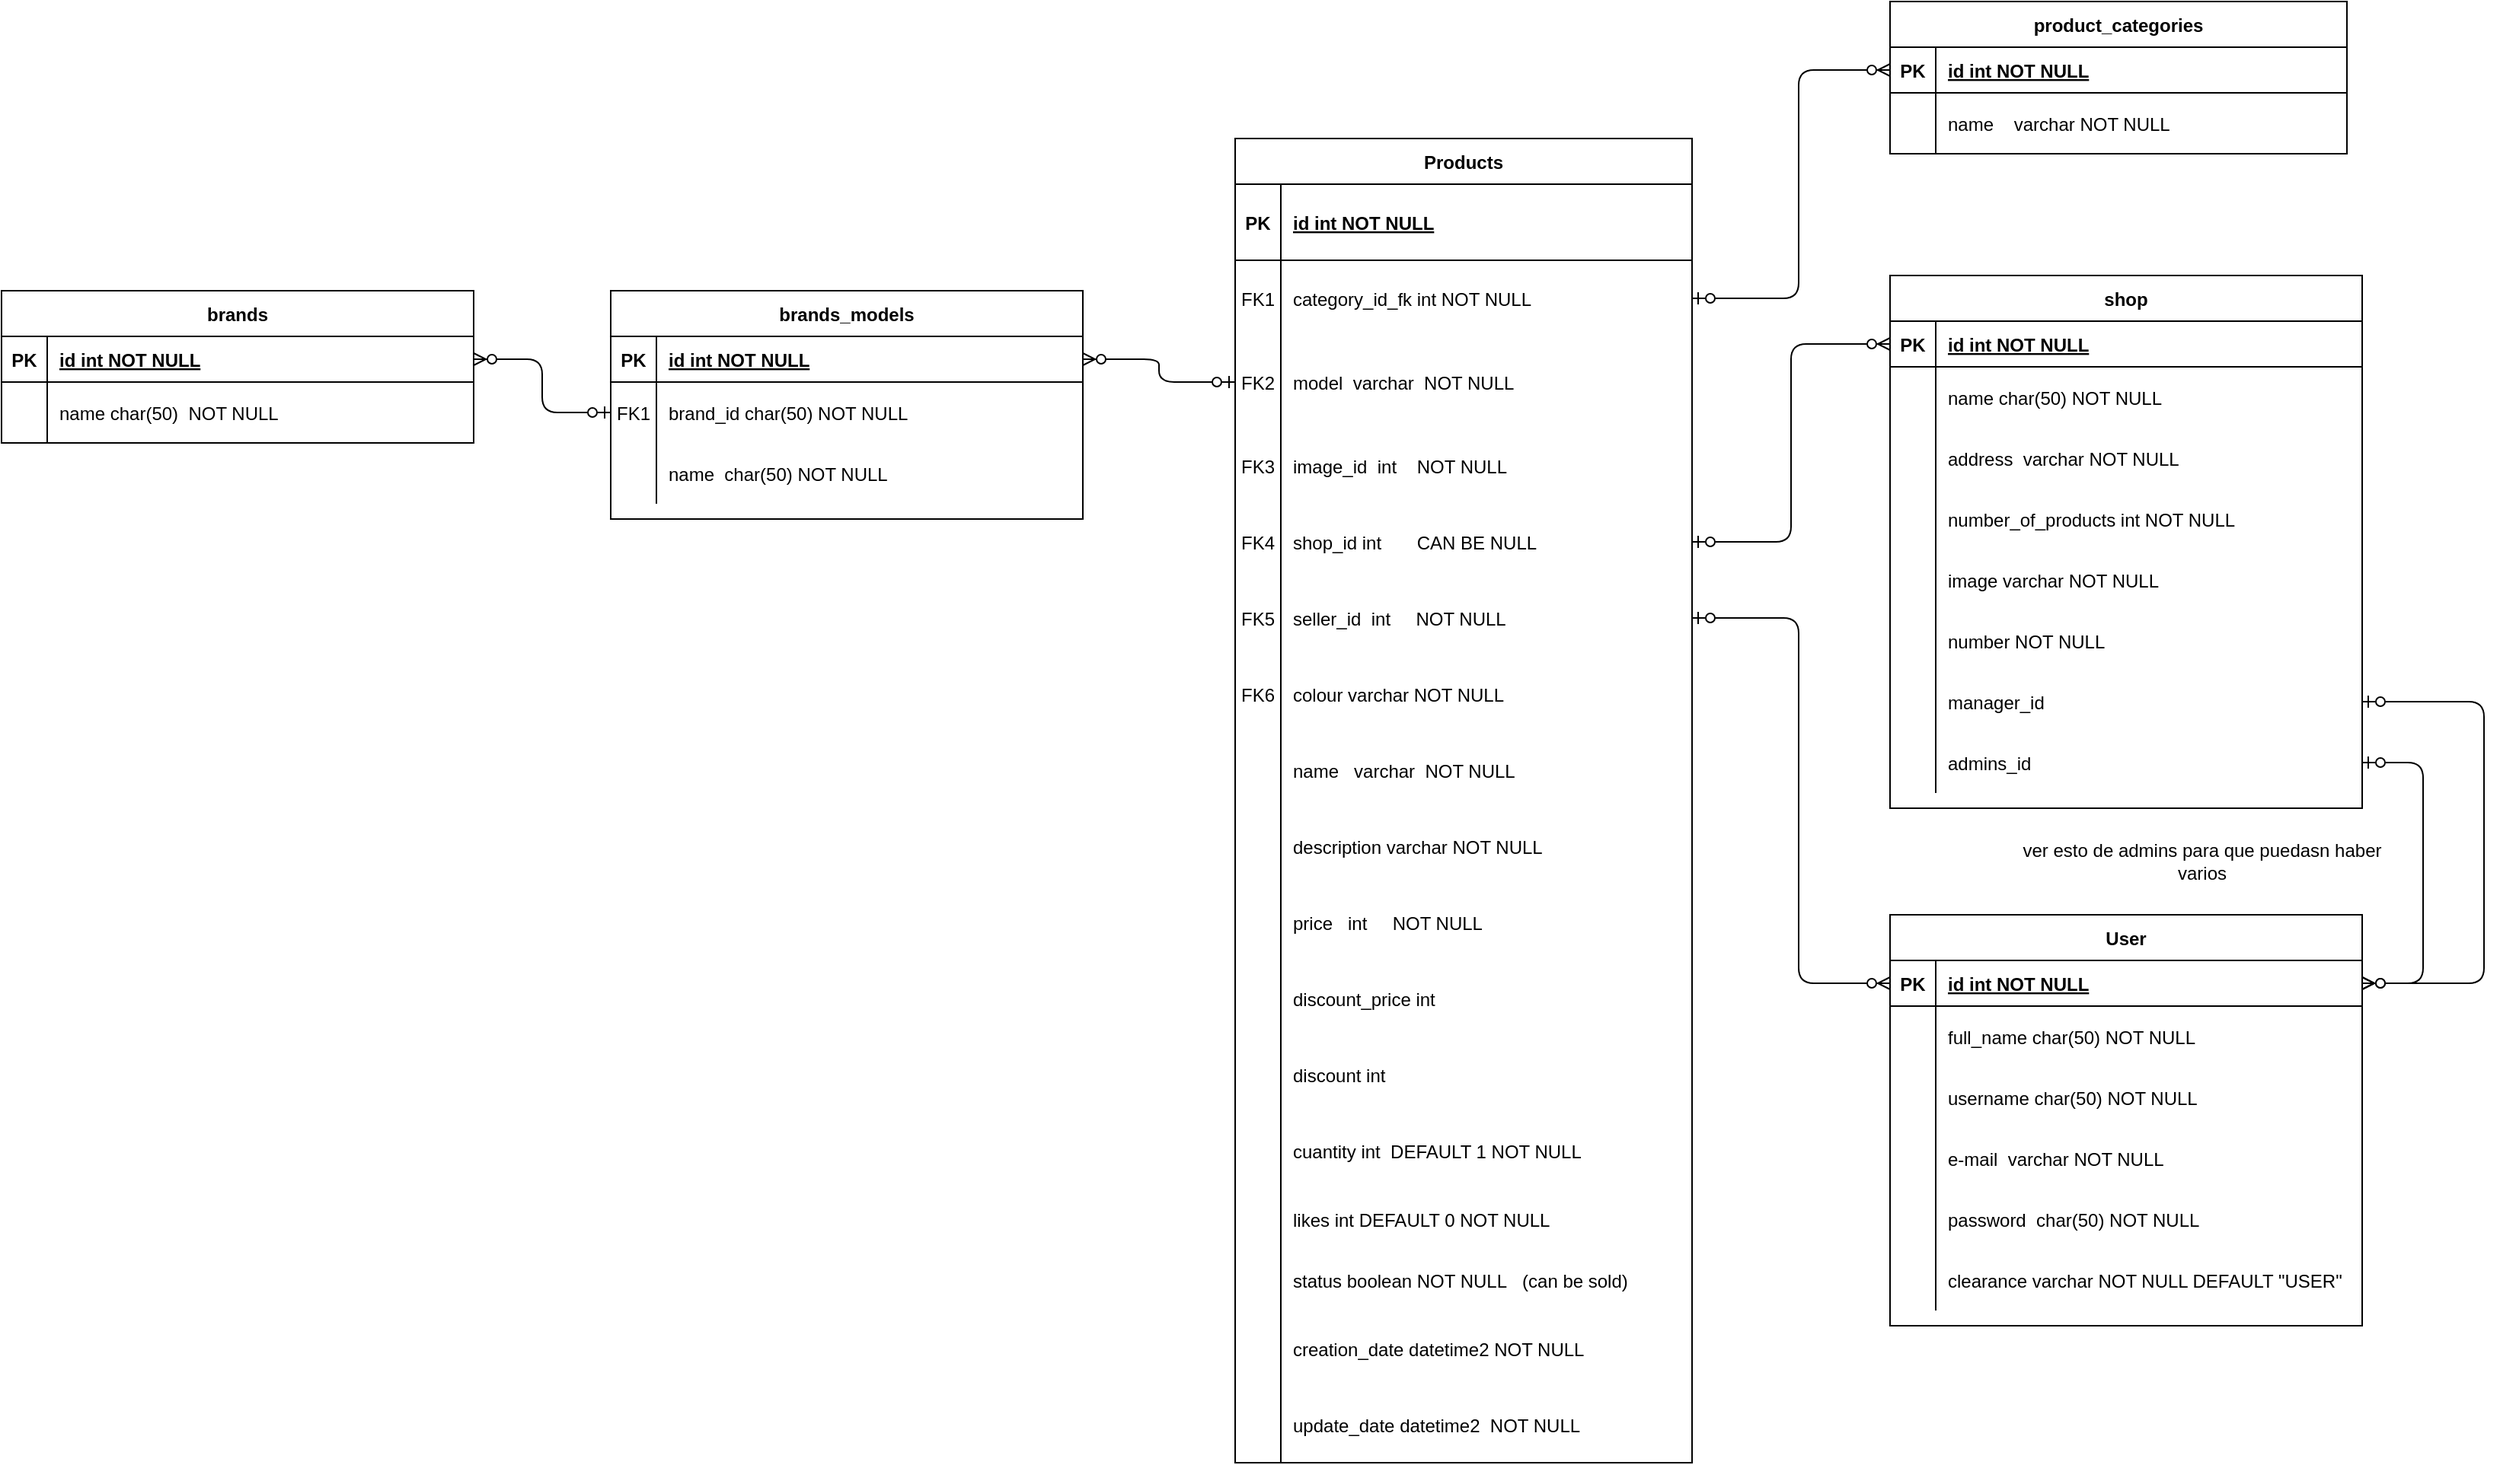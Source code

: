 <mxfile version="15.5.8" type="device"><diagram id="EL1LzUMzObdaMG3C9GH0" name="Page-1"><mxGraphModel dx="3870" dy="1016" grid="1" gridSize="10" guides="1" tooltips="1" connect="1" arrows="1" fold="1" page="1" pageScale="1" pageWidth="827" pageHeight="1169" math="0" shadow="0"><root><mxCell id="0"/><mxCell id="1" parent="0"/><mxCell id="G8JcatwkSZtqLSMLtniS-4" value="brands_models" style="shape=table;startSize=30;container=1;collapsible=1;childLayout=tableLayout;fixedRows=1;rowLines=0;fontStyle=1;align=center;resizeLast=1;" parent="1" vertex="1"><mxGeometry x="-470" y="250" width="310" height="150" as="geometry"><mxRectangle x="500" y="120" width="80" height="30" as="alternateBounds"/></mxGeometry></mxCell><mxCell id="G8JcatwkSZtqLSMLtniS-5" value="" style="shape=partialRectangle;collapsible=0;dropTarget=0;pointerEvents=0;fillColor=none;points=[[0,0.5],[1,0.5]];portConstraint=eastwest;top=0;left=0;right=0;bottom=1;" parent="G8JcatwkSZtqLSMLtniS-4" vertex="1"><mxGeometry y="30" width="310" height="30" as="geometry"/></mxCell><mxCell id="G8JcatwkSZtqLSMLtniS-6" value="PK" style="shape=partialRectangle;overflow=hidden;connectable=0;fillColor=none;top=0;left=0;bottom=0;right=0;fontStyle=1;" parent="G8JcatwkSZtqLSMLtniS-5" vertex="1"><mxGeometry width="30" height="30" as="geometry"><mxRectangle width="30" height="30" as="alternateBounds"/></mxGeometry></mxCell><mxCell id="G8JcatwkSZtqLSMLtniS-7" value="id int NOT NULL " style="shape=partialRectangle;overflow=hidden;connectable=0;fillColor=none;top=0;left=0;bottom=0;right=0;align=left;spacingLeft=6;fontStyle=5;" parent="G8JcatwkSZtqLSMLtniS-5" vertex="1"><mxGeometry x="30" width="280" height="30" as="geometry"><mxRectangle width="280" height="30" as="alternateBounds"/></mxGeometry></mxCell><mxCell id="G8JcatwkSZtqLSMLtniS-8" value="" style="shape=partialRectangle;collapsible=0;dropTarget=0;pointerEvents=0;fillColor=none;points=[[0,0.5],[1,0.5]];portConstraint=eastwest;top=0;left=0;right=0;bottom=0;" parent="G8JcatwkSZtqLSMLtniS-4" vertex="1"><mxGeometry y="60" width="310" height="40" as="geometry"/></mxCell><mxCell id="G8JcatwkSZtqLSMLtniS-9" value="FK1" style="shape=partialRectangle;overflow=hidden;connectable=0;fillColor=none;top=0;left=0;bottom=0;right=0;" parent="G8JcatwkSZtqLSMLtniS-8" vertex="1"><mxGeometry width="30" height="40" as="geometry"><mxRectangle width="30" height="40" as="alternateBounds"/></mxGeometry></mxCell><mxCell id="G8JcatwkSZtqLSMLtniS-10" value="brand_id char(50) NOT NULL" style="shape=partialRectangle;overflow=hidden;connectable=0;fillColor=none;top=0;left=0;bottom=0;right=0;align=left;spacingLeft=6;" parent="G8JcatwkSZtqLSMLtniS-8" vertex="1"><mxGeometry x="30" width="280" height="40" as="geometry"><mxRectangle width="280" height="40" as="alternateBounds"/></mxGeometry></mxCell><mxCell id="G8JcatwkSZtqLSMLtniS-11" style="shape=partialRectangle;collapsible=0;dropTarget=0;pointerEvents=0;fillColor=none;points=[[0,0.5],[1,0.5]];portConstraint=eastwest;top=0;left=0;right=0;bottom=0;" parent="G8JcatwkSZtqLSMLtniS-4" vertex="1"><mxGeometry y="100" width="310" height="40" as="geometry"/></mxCell><mxCell id="G8JcatwkSZtqLSMLtniS-12" value="" style="shape=partialRectangle;overflow=hidden;connectable=0;fillColor=none;top=0;left=0;bottom=0;right=0;" parent="G8JcatwkSZtqLSMLtniS-11" vertex="1"><mxGeometry width="30" height="40" as="geometry"><mxRectangle width="30" height="40" as="alternateBounds"/></mxGeometry></mxCell><mxCell id="G8JcatwkSZtqLSMLtniS-13" value="name  char(50) NOT NULL" style="shape=partialRectangle;overflow=hidden;connectable=0;fillColor=none;top=0;left=0;bottom=0;right=0;align=left;spacingLeft=6;" parent="G8JcatwkSZtqLSMLtniS-11" vertex="1"><mxGeometry x="30" width="280" height="40" as="geometry"><mxRectangle width="280" height="40" as="alternateBounds"/></mxGeometry></mxCell><mxCell id="G8JcatwkSZtqLSMLtniS-24" value="Products" style="shape=table;startSize=30;container=1;collapsible=1;childLayout=tableLayout;fixedRows=1;rowLines=0;fontStyle=1;align=center;resizeLast=1;" parent="1" vertex="1"><mxGeometry x="-60" y="150" width="300" height="870" as="geometry"><mxRectangle x="80" y="160" width="70" height="30" as="alternateBounds"/></mxGeometry></mxCell><mxCell id="G8JcatwkSZtqLSMLtniS-25" value="" style="shape=partialRectangle;collapsible=0;dropTarget=0;pointerEvents=0;fillColor=none;points=[[0,0.5],[1,0.5]];portConstraint=eastwest;top=0;left=0;right=0;bottom=1;" parent="G8JcatwkSZtqLSMLtniS-24" vertex="1"><mxGeometry y="30" width="300" height="50" as="geometry"/></mxCell><mxCell id="G8JcatwkSZtqLSMLtniS-26" value="PK" style="shape=partialRectangle;overflow=hidden;connectable=0;fillColor=none;top=0;left=0;bottom=0;right=0;fontStyle=1;" parent="G8JcatwkSZtqLSMLtniS-25" vertex="1"><mxGeometry width="30" height="50" as="geometry"><mxRectangle width="30" height="50" as="alternateBounds"/></mxGeometry></mxCell><mxCell id="G8JcatwkSZtqLSMLtniS-27" value="id int NOT NULL " style="shape=partialRectangle;overflow=hidden;connectable=0;fillColor=none;top=0;left=0;bottom=0;right=0;align=left;spacingLeft=6;fontStyle=5;" parent="G8JcatwkSZtqLSMLtniS-25" vertex="1"><mxGeometry x="30" width="270" height="50" as="geometry"><mxRectangle width="270" height="50" as="alternateBounds"/></mxGeometry></mxCell><mxCell id="G8JcatwkSZtqLSMLtniS-31" style="shape=partialRectangle;collapsible=0;dropTarget=0;pointerEvents=0;fillColor=none;points=[[0,0.5],[1,0.5]];portConstraint=eastwest;top=0;left=0;right=0;bottom=0;" parent="G8JcatwkSZtqLSMLtniS-24" vertex="1"><mxGeometry y="80" width="300" height="50" as="geometry"/></mxCell><mxCell id="G8JcatwkSZtqLSMLtniS-32" value="FK1" style="shape=partialRectangle;overflow=hidden;connectable=0;fillColor=none;top=0;left=0;bottom=0;right=0;" parent="G8JcatwkSZtqLSMLtniS-31" vertex="1"><mxGeometry width="30" height="50" as="geometry"><mxRectangle width="30" height="50" as="alternateBounds"/></mxGeometry></mxCell><mxCell id="G8JcatwkSZtqLSMLtniS-33" value="category_id_fk int NOT NULL" style="shape=partialRectangle;overflow=hidden;connectable=0;fillColor=none;top=0;left=0;bottom=0;right=0;align=left;spacingLeft=6;" parent="G8JcatwkSZtqLSMLtniS-31" vertex="1"><mxGeometry x="30" width="270" height="50" as="geometry"><mxRectangle width="270" height="50" as="alternateBounds"/></mxGeometry></mxCell><mxCell id="G8JcatwkSZtqLSMLtniS-46" style="shape=partialRectangle;collapsible=0;dropTarget=0;pointerEvents=0;fillColor=none;points=[[0,0.5],[1,0.5]];portConstraint=eastwest;top=0;left=0;right=0;bottom=0;" parent="G8JcatwkSZtqLSMLtniS-24" vertex="1"><mxGeometry y="130" width="300" height="60" as="geometry"/></mxCell><mxCell id="G8JcatwkSZtqLSMLtniS-47" value="FK2" style="shape=partialRectangle;overflow=hidden;connectable=0;fillColor=none;top=0;left=0;bottom=0;right=0;" parent="G8JcatwkSZtqLSMLtniS-46" vertex="1"><mxGeometry width="30" height="60" as="geometry"><mxRectangle width="30" height="60" as="alternateBounds"/></mxGeometry></mxCell><mxCell id="G8JcatwkSZtqLSMLtniS-48" value="model  varchar  NOT NULL" style="shape=partialRectangle;overflow=hidden;connectable=0;fillColor=none;top=0;left=0;bottom=0;right=0;align=left;spacingLeft=6;" parent="G8JcatwkSZtqLSMLtniS-46" vertex="1"><mxGeometry x="30" width="270" height="60" as="geometry"><mxRectangle width="270" height="60" as="alternateBounds"/></mxGeometry></mxCell><mxCell id="G8JcatwkSZtqLSMLtniS-69" style="shape=partialRectangle;collapsible=0;dropTarget=0;pointerEvents=0;fillColor=none;points=[[0,0.5],[1,0.5]];portConstraint=eastwest;top=0;left=0;right=0;bottom=0;" parent="G8JcatwkSZtqLSMLtniS-24" vertex="1"><mxGeometry y="190" width="300" height="50" as="geometry"/></mxCell><mxCell id="G8JcatwkSZtqLSMLtniS-70" value="FK3" style="shape=partialRectangle;overflow=hidden;connectable=0;fillColor=none;top=0;left=0;bottom=0;right=0;" parent="G8JcatwkSZtqLSMLtniS-69" vertex="1"><mxGeometry width="30" height="50" as="geometry"><mxRectangle width="30" height="50" as="alternateBounds"/></mxGeometry></mxCell><mxCell id="G8JcatwkSZtqLSMLtniS-71" value="image_id  int    NOT NULL" style="shape=partialRectangle;overflow=hidden;connectable=0;fillColor=none;top=0;left=0;bottom=0;right=0;align=left;spacingLeft=6;" parent="G8JcatwkSZtqLSMLtniS-69" vertex="1"><mxGeometry x="30" width="270" height="50" as="geometry"><mxRectangle width="270" height="50" as="alternateBounds"/></mxGeometry></mxCell><mxCell id="G8JcatwkSZtqLSMLtniS-28" value="" style="shape=partialRectangle;collapsible=0;dropTarget=0;pointerEvents=0;fillColor=none;points=[[0,0.5],[1,0.5]];portConstraint=eastwest;top=0;left=0;right=0;bottom=0;" parent="G8JcatwkSZtqLSMLtniS-24" vertex="1"><mxGeometry y="240" width="300" height="50" as="geometry"/></mxCell><mxCell id="G8JcatwkSZtqLSMLtniS-29" value="FK4" style="shape=partialRectangle;overflow=hidden;connectable=0;fillColor=none;top=0;left=0;bottom=0;right=0;" parent="G8JcatwkSZtqLSMLtniS-28" vertex="1"><mxGeometry width="30" height="50" as="geometry"><mxRectangle width="30" height="50" as="alternateBounds"/></mxGeometry></mxCell><mxCell id="G8JcatwkSZtqLSMLtniS-30" value="shop_id int       CAN BE NULL" style="shape=partialRectangle;overflow=hidden;connectable=0;fillColor=none;top=0;left=0;bottom=0;right=0;align=left;spacingLeft=6;" parent="G8JcatwkSZtqLSMLtniS-28" vertex="1"><mxGeometry x="30" width="270" height="50" as="geometry"><mxRectangle width="270" height="50" as="alternateBounds"/></mxGeometry></mxCell><mxCell id="IlEqSckMRG4YEJ3VZ0tb-88" style="shape=partialRectangle;collapsible=0;dropTarget=0;pointerEvents=0;fillColor=none;points=[[0,0.5],[1,0.5]];portConstraint=eastwest;top=0;left=0;right=0;bottom=0;" parent="G8JcatwkSZtqLSMLtniS-24" vertex="1"><mxGeometry y="290" width="300" height="50" as="geometry"/></mxCell><mxCell id="IlEqSckMRG4YEJ3VZ0tb-89" value="FK5" style="shape=partialRectangle;overflow=hidden;connectable=0;fillColor=none;top=0;left=0;bottom=0;right=0;" parent="IlEqSckMRG4YEJ3VZ0tb-88" vertex="1"><mxGeometry width="30" height="50" as="geometry"><mxRectangle width="30" height="50" as="alternateBounds"/></mxGeometry></mxCell><mxCell id="IlEqSckMRG4YEJ3VZ0tb-90" value="seller_id  int     NOT NULL" style="shape=partialRectangle;overflow=hidden;connectable=0;fillColor=none;top=0;left=0;bottom=0;right=0;align=left;spacingLeft=6;" parent="IlEqSckMRG4YEJ3VZ0tb-88" vertex="1"><mxGeometry x="30" width="270" height="50" as="geometry"><mxRectangle width="270" height="50" as="alternateBounds"/></mxGeometry></mxCell><mxCell id="G8JcatwkSZtqLSMLtniS-72" style="shape=partialRectangle;collapsible=0;dropTarget=0;pointerEvents=0;fillColor=none;points=[[0,0.5],[1,0.5]];portConstraint=eastwest;top=0;left=0;right=0;bottom=0;" parent="G8JcatwkSZtqLSMLtniS-24" vertex="1"><mxGeometry y="340" width="300" height="50" as="geometry"/></mxCell><mxCell id="G8JcatwkSZtqLSMLtniS-73" value="FK6" style="shape=partialRectangle;overflow=hidden;connectable=0;fillColor=none;top=0;left=0;bottom=0;right=0;" parent="G8JcatwkSZtqLSMLtniS-72" vertex="1"><mxGeometry width="30" height="50" as="geometry"><mxRectangle width="30" height="50" as="alternateBounds"/></mxGeometry></mxCell><mxCell id="G8JcatwkSZtqLSMLtniS-74" value="colour varchar NOT NULL" style="shape=partialRectangle;overflow=hidden;connectable=0;fillColor=none;top=0;left=0;bottom=0;right=0;align=left;spacingLeft=6;" parent="G8JcatwkSZtqLSMLtniS-72" vertex="1"><mxGeometry x="30" width="270" height="50" as="geometry"><mxRectangle width="270" height="50" as="alternateBounds"/></mxGeometry></mxCell><mxCell id="G8JcatwkSZtqLSMLtniS-34" style="shape=partialRectangle;collapsible=0;dropTarget=0;pointerEvents=0;fillColor=none;points=[[0,0.5],[1,0.5]];portConstraint=eastwest;top=0;left=0;right=0;bottom=0;" parent="G8JcatwkSZtqLSMLtniS-24" vertex="1"><mxGeometry y="390" width="300" height="50" as="geometry"/></mxCell><mxCell id="G8JcatwkSZtqLSMLtniS-35" value="" style="shape=partialRectangle;overflow=hidden;connectable=0;fillColor=none;top=0;left=0;bottom=0;right=0;" parent="G8JcatwkSZtqLSMLtniS-34" vertex="1"><mxGeometry width="30" height="50" as="geometry"><mxRectangle width="30" height="50" as="alternateBounds"/></mxGeometry></mxCell><mxCell id="G8JcatwkSZtqLSMLtniS-36" value="name   varchar  NOT NULL" style="shape=partialRectangle;overflow=hidden;connectable=0;fillColor=none;top=0;left=0;bottom=0;right=0;align=left;spacingLeft=6;" parent="G8JcatwkSZtqLSMLtniS-34" vertex="1"><mxGeometry x="30" width="270" height="50" as="geometry"><mxRectangle width="270" height="50" as="alternateBounds"/></mxGeometry></mxCell><mxCell id="G8JcatwkSZtqLSMLtniS-43" style="shape=partialRectangle;collapsible=0;dropTarget=0;pointerEvents=0;fillColor=none;points=[[0,0.5],[1,0.5]];portConstraint=eastwest;top=0;left=0;right=0;bottom=0;" parent="G8JcatwkSZtqLSMLtniS-24" vertex="1"><mxGeometry y="440" width="300" height="50" as="geometry"/></mxCell><mxCell id="G8JcatwkSZtqLSMLtniS-44" value="" style="shape=partialRectangle;overflow=hidden;connectable=0;fillColor=none;top=0;left=0;bottom=0;right=0;" parent="G8JcatwkSZtqLSMLtniS-43" vertex="1"><mxGeometry width="30" height="50" as="geometry"><mxRectangle width="30" height="50" as="alternateBounds"/></mxGeometry></mxCell><mxCell id="G8JcatwkSZtqLSMLtniS-45" value="description varchar NOT NULL" style="shape=partialRectangle;overflow=hidden;connectable=0;fillColor=none;top=0;left=0;bottom=0;right=0;align=left;spacingLeft=6;" parent="G8JcatwkSZtqLSMLtniS-43" vertex="1"><mxGeometry x="30" width="270" height="50" as="geometry"><mxRectangle width="270" height="50" as="alternateBounds"/></mxGeometry></mxCell><mxCell id="G8JcatwkSZtqLSMLtniS-66" style="shape=partialRectangle;collapsible=0;dropTarget=0;pointerEvents=0;fillColor=none;points=[[0,0.5],[1,0.5]];portConstraint=eastwest;top=0;left=0;right=0;bottom=0;" parent="G8JcatwkSZtqLSMLtniS-24" vertex="1"><mxGeometry y="490" width="300" height="50" as="geometry"/></mxCell><mxCell id="G8JcatwkSZtqLSMLtniS-67" style="shape=partialRectangle;overflow=hidden;connectable=0;fillColor=none;top=0;left=0;bottom=0;right=0;" parent="G8JcatwkSZtqLSMLtniS-66" vertex="1"><mxGeometry width="30" height="50" as="geometry"><mxRectangle width="30" height="50" as="alternateBounds"/></mxGeometry></mxCell><mxCell id="G8JcatwkSZtqLSMLtniS-68" value="price   int     NOT NULL" style="shape=partialRectangle;overflow=hidden;connectable=0;fillColor=none;top=0;left=0;bottom=0;right=0;align=left;spacingLeft=6;" parent="G8JcatwkSZtqLSMLtniS-66" vertex="1"><mxGeometry x="30" width="270" height="50" as="geometry"><mxRectangle width="270" height="50" as="alternateBounds"/></mxGeometry></mxCell><mxCell id="IlEqSckMRG4YEJ3VZ0tb-142" style="shape=partialRectangle;collapsible=0;dropTarget=0;pointerEvents=0;fillColor=none;points=[[0,0.5],[1,0.5]];portConstraint=eastwest;top=0;left=0;right=0;bottom=0;" parent="G8JcatwkSZtqLSMLtniS-24" vertex="1"><mxGeometry y="540" width="300" height="50" as="geometry"/></mxCell><mxCell id="IlEqSckMRG4YEJ3VZ0tb-143" style="shape=partialRectangle;overflow=hidden;connectable=0;fillColor=none;top=0;left=0;bottom=0;right=0;" parent="IlEqSckMRG4YEJ3VZ0tb-142" vertex="1"><mxGeometry width="30" height="50" as="geometry"><mxRectangle width="30" height="50" as="alternateBounds"/></mxGeometry></mxCell><mxCell id="IlEqSckMRG4YEJ3VZ0tb-144" value="discount_price int " style="shape=partialRectangle;overflow=hidden;connectable=0;fillColor=none;top=0;left=0;bottom=0;right=0;align=left;spacingLeft=6;" parent="IlEqSckMRG4YEJ3VZ0tb-142" vertex="1"><mxGeometry x="30" width="270" height="50" as="geometry"><mxRectangle width="270" height="50" as="alternateBounds"/></mxGeometry></mxCell><mxCell id="IlEqSckMRG4YEJ3VZ0tb-139" style="shape=partialRectangle;collapsible=0;dropTarget=0;pointerEvents=0;fillColor=none;points=[[0,0.5],[1,0.5]];portConstraint=eastwest;top=0;left=0;right=0;bottom=0;" parent="G8JcatwkSZtqLSMLtniS-24" vertex="1"><mxGeometry y="590" width="300" height="50" as="geometry"/></mxCell><mxCell id="IlEqSckMRG4YEJ3VZ0tb-140" style="shape=partialRectangle;overflow=hidden;connectable=0;fillColor=none;top=0;left=0;bottom=0;right=0;" parent="IlEqSckMRG4YEJ3VZ0tb-139" vertex="1"><mxGeometry width="30" height="50" as="geometry"><mxRectangle width="30" height="50" as="alternateBounds"/></mxGeometry></mxCell><mxCell id="IlEqSckMRG4YEJ3VZ0tb-141" value="discount int " style="shape=partialRectangle;overflow=hidden;connectable=0;fillColor=none;top=0;left=0;bottom=0;right=0;align=left;spacingLeft=6;" parent="IlEqSckMRG4YEJ3VZ0tb-139" vertex="1"><mxGeometry x="30" width="270" height="50" as="geometry"><mxRectangle width="270" height="50" as="alternateBounds"/></mxGeometry></mxCell><mxCell id="IlEqSckMRG4YEJ3VZ0tb-136" style="shape=partialRectangle;collapsible=0;dropTarget=0;pointerEvents=0;fillColor=none;points=[[0,0.5],[1,0.5]];portConstraint=eastwest;top=0;left=0;right=0;bottom=0;" parent="G8JcatwkSZtqLSMLtniS-24" vertex="1"><mxGeometry y="640" width="300" height="50" as="geometry"/></mxCell><mxCell id="IlEqSckMRG4YEJ3VZ0tb-137" style="shape=partialRectangle;overflow=hidden;connectable=0;fillColor=none;top=0;left=0;bottom=0;right=0;" parent="IlEqSckMRG4YEJ3VZ0tb-136" vertex="1"><mxGeometry width="30" height="50" as="geometry"><mxRectangle width="30" height="50" as="alternateBounds"/></mxGeometry></mxCell><mxCell id="IlEqSckMRG4YEJ3VZ0tb-138" value="cuantity int  DEFAULT 1 NOT NULL" style="shape=partialRectangle;overflow=hidden;connectable=0;fillColor=none;top=0;left=0;bottom=0;right=0;align=left;spacingLeft=6;" parent="IlEqSckMRG4YEJ3VZ0tb-136" vertex="1"><mxGeometry x="30" width="270" height="50" as="geometry"><mxRectangle width="270" height="50" as="alternateBounds"/></mxGeometry></mxCell><mxCell id="IlEqSckMRG4YEJ3VZ0tb-72" style="shape=partialRectangle;collapsible=0;dropTarget=0;pointerEvents=0;fillColor=none;points=[[0,0.5],[1,0.5]];portConstraint=eastwest;top=0;left=0;right=0;bottom=0;" parent="G8JcatwkSZtqLSMLtniS-24" vertex="1"><mxGeometry y="690" width="300" height="40" as="geometry"/></mxCell><mxCell id="IlEqSckMRG4YEJ3VZ0tb-73" style="shape=partialRectangle;overflow=hidden;connectable=0;fillColor=none;top=0;left=0;bottom=0;right=0;" parent="IlEqSckMRG4YEJ3VZ0tb-72" vertex="1"><mxGeometry width="30" height="40" as="geometry"><mxRectangle width="30" height="40" as="alternateBounds"/></mxGeometry></mxCell><mxCell id="IlEqSckMRG4YEJ3VZ0tb-74" value="likes int DEFAULT 0 NOT NULL" style="shape=partialRectangle;overflow=hidden;connectable=0;fillColor=none;top=0;left=0;bottom=0;right=0;align=left;spacingLeft=6;" parent="IlEqSckMRG4YEJ3VZ0tb-72" vertex="1"><mxGeometry x="30" width="270" height="40" as="geometry"><mxRectangle width="270" height="40" as="alternateBounds"/></mxGeometry></mxCell><mxCell id="IlEqSckMRG4YEJ3VZ0tb-145" style="shape=partialRectangle;collapsible=0;dropTarget=0;pointerEvents=0;fillColor=none;points=[[0,0.5],[1,0.5]];portConstraint=eastwest;top=0;left=0;right=0;bottom=0;" parent="G8JcatwkSZtqLSMLtniS-24" vertex="1"><mxGeometry y="730" width="300" height="40" as="geometry"/></mxCell><mxCell id="IlEqSckMRG4YEJ3VZ0tb-146" style="shape=partialRectangle;overflow=hidden;connectable=0;fillColor=none;top=0;left=0;bottom=0;right=0;" parent="IlEqSckMRG4YEJ3VZ0tb-145" vertex="1"><mxGeometry width="30" height="40" as="geometry"><mxRectangle width="30" height="40" as="alternateBounds"/></mxGeometry></mxCell><mxCell id="IlEqSckMRG4YEJ3VZ0tb-147" value="status boolean NOT NULL   (can be sold)" style="shape=partialRectangle;overflow=hidden;connectable=0;fillColor=none;top=0;left=0;bottom=0;right=0;align=left;spacingLeft=6;" parent="IlEqSckMRG4YEJ3VZ0tb-145" vertex="1"><mxGeometry x="30" width="270" height="40" as="geometry"><mxRectangle width="270" height="40" as="alternateBounds"/></mxGeometry></mxCell><mxCell id="G8JcatwkSZtqLSMLtniS-37" value="" style="shape=partialRectangle;collapsible=0;dropTarget=0;pointerEvents=0;fillColor=none;points=[[0,0.5],[1,0.5]];portConstraint=eastwest;top=0;left=0;right=0;bottom=0;" parent="G8JcatwkSZtqLSMLtniS-24" vertex="1"><mxGeometry y="770" width="300" height="50" as="geometry"/></mxCell><mxCell id="G8JcatwkSZtqLSMLtniS-38" value="" style="shape=partialRectangle;overflow=hidden;connectable=0;fillColor=none;top=0;left=0;bottom=0;right=0;" parent="G8JcatwkSZtqLSMLtniS-37" vertex="1"><mxGeometry width="30" height="50" as="geometry"><mxRectangle width="30" height="50" as="alternateBounds"/></mxGeometry></mxCell><mxCell id="G8JcatwkSZtqLSMLtniS-39" value="creation_date datetime2 NOT NULL" style="shape=partialRectangle;overflow=hidden;connectable=0;fillColor=none;top=0;left=0;bottom=0;right=0;align=left;spacingLeft=6;" parent="G8JcatwkSZtqLSMLtniS-37" vertex="1"><mxGeometry x="30" width="270" height="50" as="geometry"><mxRectangle width="270" height="50" as="alternateBounds"/></mxGeometry></mxCell><mxCell id="G8JcatwkSZtqLSMLtniS-40" style="shape=partialRectangle;collapsible=0;dropTarget=0;pointerEvents=0;fillColor=none;points=[[0,0.5],[1,0.5]];portConstraint=eastwest;top=0;left=0;right=0;bottom=0;" parent="G8JcatwkSZtqLSMLtniS-24" vertex="1"><mxGeometry y="820" width="300" height="50" as="geometry"/></mxCell><mxCell id="G8JcatwkSZtqLSMLtniS-41" style="shape=partialRectangle;overflow=hidden;connectable=0;fillColor=none;top=0;left=0;bottom=0;right=0;" parent="G8JcatwkSZtqLSMLtniS-40" vertex="1"><mxGeometry width="30" height="50" as="geometry"><mxRectangle width="30" height="50" as="alternateBounds"/></mxGeometry></mxCell><mxCell id="G8JcatwkSZtqLSMLtniS-42" value="update_date datetime2  NOT NULL" style="shape=partialRectangle;overflow=hidden;connectable=0;fillColor=none;top=0;left=0;bottom=0;right=0;align=left;spacingLeft=6;" parent="G8JcatwkSZtqLSMLtniS-40" vertex="1"><mxGeometry x="30" width="270" height="50" as="geometry"><mxRectangle width="270" height="50" as="alternateBounds"/></mxGeometry></mxCell><mxCell id="G8JcatwkSZtqLSMLtniS-65" value="" style="edgeStyle=elbowEdgeStyle;fontSize=12;html=1;endArrow=ERzeroToMany;startArrow=ERzeroToOne;exitX=0;exitY=0.5;exitDx=0;exitDy=0;entryX=1;entryY=0.5;entryDx=0;entryDy=0;" parent="1" source="G8JcatwkSZtqLSMLtniS-46" target="G8JcatwkSZtqLSMLtniS-5" edge="1"><mxGeometry width="100" height="100" relative="1" as="geometry"><mxPoint x="-180" y="210" as="sourcePoint"/><mxPoint x="-60" y="70" as="targetPoint"/><Array as="points"><mxPoint x="-110" y="310"/></Array></mxGeometry></mxCell><mxCell id="IlEqSckMRG4YEJ3VZ0tb-4" value="User" style="shape=table;startSize=30;container=1;collapsible=1;childLayout=tableLayout;fixedRows=1;rowLines=0;fontStyle=1;align=center;resizeLast=1;" parent="1" vertex="1"><mxGeometry x="370" y="660" width="310" height="270" as="geometry"><mxRectangle x="500" y="120" width="80" height="30" as="alternateBounds"/></mxGeometry></mxCell><mxCell id="IlEqSckMRG4YEJ3VZ0tb-5" value="" style="shape=partialRectangle;collapsible=0;dropTarget=0;pointerEvents=0;fillColor=none;points=[[0,0.5],[1,0.5]];portConstraint=eastwest;top=0;left=0;right=0;bottom=1;" parent="IlEqSckMRG4YEJ3VZ0tb-4" vertex="1"><mxGeometry y="30" width="310" height="30" as="geometry"/></mxCell><mxCell id="IlEqSckMRG4YEJ3VZ0tb-6" value="PK" style="shape=partialRectangle;overflow=hidden;connectable=0;fillColor=none;top=0;left=0;bottom=0;right=0;fontStyle=1;" parent="IlEqSckMRG4YEJ3VZ0tb-5" vertex="1"><mxGeometry width="30.0" height="30" as="geometry"><mxRectangle width="30.0" height="30" as="alternateBounds"/></mxGeometry></mxCell><mxCell id="IlEqSckMRG4YEJ3VZ0tb-7" value="id int NOT NULL " style="shape=partialRectangle;overflow=hidden;connectable=0;fillColor=none;top=0;left=0;bottom=0;right=0;align=left;spacingLeft=6;fontStyle=5;" parent="IlEqSckMRG4YEJ3VZ0tb-5" vertex="1"><mxGeometry x="30.0" width="280" height="30" as="geometry"><mxRectangle width="280" height="30" as="alternateBounds"/></mxGeometry></mxCell><mxCell id="IlEqSckMRG4YEJ3VZ0tb-8" value="" style="shape=partialRectangle;collapsible=0;dropTarget=0;pointerEvents=0;fillColor=none;points=[[0,0.5],[1,0.5]];portConstraint=eastwest;top=0;left=0;right=0;bottom=0;" parent="IlEqSckMRG4YEJ3VZ0tb-4" vertex="1"><mxGeometry y="60" width="310" height="40" as="geometry"/></mxCell><mxCell id="IlEqSckMRG4YEJ3VZ0tb-9" value="" style="shape=partialRectangle;overflow=hidden;connectable=0;fillColor=none;top=0;left=0;bottom=0;right=0;" parent="IlEqSckMRG4YEJ3VZ0tb-8" vertex="1"><mxGeometry width="30.0" height="40" as="geometry"><mxRectangle width="30.0" height="40" as="alternateBounds"/></mxGeometry></mxCell><mxCell id="IlEqSckMRG4YEJ3VZ0tb-10" value="full_name char(50) NOT NULL" style="shape=partialRectangle;overflow=hidden;connectable=0;fillColor=none;top=0;left=0;bottom=0;right=0;align=left;spacingLeft=6;" parent="IlEqSckMRG4YEJ3VZ0tb-8" vertex="1"><mxGeometry x="30.0" width="280" height="40" as="geometry"><mxRectangle width="280" height="40" as="alternateBounds"/></mxGeometry></mxCell><mxCell id="Whh5dloiKe8AG0aIHqxr-1" style="shape=partialRectangle;collapsible=0;dropTarget=0;pointerEvents=0;fillColor=none;points=[[0,0.5],[1,0.5]];portConstraint=eastwest;top=0;left=0;right=0;bottom=0;" parent="IlEqSckMRG4YEJ3VZ0tb-4" vertex="1"><mxGeometry y="100" width="310" height="40" as="geometry"/></mxCell><mxCell id="Whh5dloiKe8AG0aIHqxr-2" style="shape=partialRectangle;overflow=hidden;connectable=0;fillColor=none;top=0;left=0;bottom=0;right=0;" parent="Whh5dloiKe8AG0aIHqxr-1" vertex="1"><mxGeometry width="30.0" height="40" as="geometry"><mxRectangle width="30.0" height="40" as="alternateBounds"/></mxGeometry></mxCell><mxCell id="Whh5dloiKe8AG0aIHqxr-3" value="username char(50) NOT NULL" style="shape=partialRectangle;overflow=hidden;connectable=0;fillColor=none;top=0;left=0;bottom=0;right=0;align=left;spacingLeft=6;" parent="Whh5dloiKe8AG0aIHqxr-1" vertex="1"><mxGeometry x="30.0" width="280" height="40" as="geometry"><mxRectangle width="280" height="40" as="alternateBounds"/></mxGeometry></mxCell><mxCell id="IlEqSckMRG4YEJ3VZ0tb-11" style="shape=partialRectangle;collapsible=0;dropTarget=0;pointerEvents=0;fillColor=none;points=[[0,0.5],[1,0.5]];portConstraint=eastwest;top=0;left=0;right=0;bottom=0;" parent="IlEqSckMRG4YEJ3VZ0tb-4" vertex="1"><mxGeometry y="140" width="310" height="40" as="geometry"/></mxCell><mxCell id="IlEqSckMRG4YEJ3VZ0tb-12" style="shape=partialRectangle;overflow=hidden;connectable=0;fillColor=none;top=0;left=0;bottom=0;right=0;" parent="IlEqSckMRG4YEJ3VZ0tb-11" vertex="1"><mxGeometry width="30.0" height="40" as="geometry"><mxRectangle width="30.0" height="40" as="alternateBounds"/></mxGeometry></mxCell><mxCell id="IlEqSckMRG4YEJ3VZ0tb-13" value="e-mail  varchar NOT NULL" style="shape=partialRectangle;overflow=hidden;connectable=0;fillColor=none;top=0;left=0;bottom=0;right=0;align=left;spacingLeft=6;" parent="IlEqSckMRG4YEJ3VZ0tb-11" vertex="1"><mxGeometry x="30.0" width="280" height="40" as="geometry"><mxRectangle width="280" height="40" as="alternateBounds"/></mxGeometry></mxCell><mxCell id="IlEqSckMRG4YEJ3VZ0tb-14" style="shape=partialRectangle;collapsible=0;dropTarget=0;pointerEvents=0;fillColor=none;points=[[0,0.5],[1,0.5]];portConstraint=eastwest;top=0;left=0;right=0;bottom=0;" parent="IlEqSckMRG4YEJ3VZ0tb-4" vertex="1"><mxGeometry y="180" width="310" height="40" as="geometry"/></mxCell><mxCell id="IlEqSckMRG4YEJ3VZ0tb-15" style="shape=partialRectangle;overflow=hidden;connectable=0;fillColor=none;top=0;left=0;bottom=0;right=0;" parent="IlEqSckMRG4YEJ3VZ0tb-14" vertex="1"><mxGeometry width="30.0" height="40" as="geometry"><mxRectangle width="30.0" height="40" as="alternateBounds"/></mxGeometry></mxCell><mxCell id="IlEqSckMRG4YEJ3VZ0tb-16" value="password  char(50) NOT NULL" style="shape=partialRectangle;overflow=hidden;connectable=0;fillColor=none;top=0;left=0;bottom=0;right=0;align=left;spacingLeft=6;" parent="IlEqSckMRG4YEJ3VZ0tb-14" vertex="1"><mxGeometry x="30.0" width="280" height="40" as="geometry"><mxRectangle width="280" height="40" as="alternateBounds"/></mxGeometry></mxCell><mxCell id="IlEqSckMRG4YEJ3VZ0tb-17" style="shape=partialRectangle;collapsible=0;dropTarget=0;pointerEvents=0;fillColor=none;points=[[0,0.5],[1,0.5]];portConstraint=eastwest;top=0;left=0;right=0;bottom=0;" parent="IlEqSckMRG4YEJ3VZ0tb-4" vertex="1"><mxGeometry y="220" width="310" height="40" as="geometry"/></mxCell><mxCell id="IlEqSckMRG4YEJ3VZ0tb-18" style="shape=partialRectangle;overflow=hidden;connectable=0;fillColor=none;top=0;left=0;bottom=0;right=0;" parent="IlEqSckMRG4YEJ3VZ0tb-17" vertex="1"><mxGeometry width="30.0" height="40" as="geometry"><mxRectangle width="30.0" height="40" as="alternateBounds"/></mxGeometry></mxCell><mxCell id="IlEqSckMRG4YEJ3VZ0tb-19" value="clearance varchar NOT NULL DEFAULT &quot;USER&quot; " style="shape=partialRectangle;overflow=hidden;connectable=0;fillColor=none;top=0;left=0;bottom=0;right=0;align=left;spacingLeft=6;" parent="IlEqSckMRG4YEJ3VZ0tb-17" vertex="1"><mxGeometry x="30.0" width="280" height="40" as="geometry"><mxRectangle width="280" height="40" as="alternateBounds"/></mxGeometry></mxCell><mxCell id="IlEqSckMRG4YEJ3VZ0tb-20" value="brands" style="shape=table;startSize=30;container=1;collapsible=1;childLayout=tableLayout;fixedRows=1;rowLines=0;fontStyle=1;align=center;resizeLast=1;" parent="1" vertex="1"><mxGeometry x="-870" y="250" width="310" height="100" as="geometry"><mxRectangle x="500" y="305" width="80" height="30" as="alternateBounds"/></mxGeometry></mxCell><mxCell id="IlEqSckMRG4YEJ3VZ0tb-21" value="" style="shape=partialRectangle;collapsible=0;dropTarget=0;pointerEvents=0;fillColor=none;points=[[0,0.5],[1,0.5]];portConstraint=eastwest;top=0;left=0;right=0;bottom=1;" parent="IlEqSckMRG4YEJ3VZ0tb-20" vertex="1"><mxGeometry y="30" width="310" height="30" as="geometry"/></mxCell><mxCell id="IlEqSckMRG4YEJ3VZ0tb-22" value="PK" style="shape=partialRectangle;overflow=hidden;connectable=0;fillColor=none;top=0;left=0;bottom=0;right=0;fontStyle=1;" parent="IlEqSckMRG4YEJ3VZ0tb-21" vertex="1"><mxGeometry width="30" height="30" as="geometry"><mxRectangle width="30" height="30" as="alternateBounds"/></mxGeometry></mxCell><mxCell id="IlEqSckMRG4YEJ3VZ0tb-23" value="id int NOT NULL " style="shape=partialRectangle;overflow=hidden;connectable=0;fillColor=none;top=0;left=0;bottom=0;right=0;align=left;spacingLeft=6;fontStyle=5;" parent="IlEqSckMRG4YEJ3VZ0tb-21" vertex="1"><mxGeometry x="30" width="280" height="30" as="geometry"><mxRectangle width="280" height="30" as="alternateBounds"/></mxGeometry></mxCell><mxCell id="IlEqSckMRG4YEJ3VZ0tb-24" style="shape=partialRectangle;collapsible=0;dropTarget=0;pointerEvents=0;fillColor=none;points=[[0,0.5],[1,0.5]];portConstraint=eastwest;top=0;left=0;right=0;bottom=0;" parent="IlEqSckMRG4YEJ3VZ0tb-20" vertex="1"><mxGeometry y="60" width="310" height="40" as="geometry"/></mxCell><mxCell id="IlEqSckMRG4YEJ3VZ0tb-25" value="" style="shape=partialRectangle;overflow=hidden;connectable=0;fillColor=none;top=0;left=0;bottom=0;right=0;" parent="IlEqSckMRG4YEJ3VZ0tb-24" vertex="1"><mxGeometry width="30" height="40" as="geometry"><mxRectangle width="30" height="40" as="alternateBounds"/></mxGeometry></mxCell><mxCell id="IlEqSckMRG4YEJ3VZ0tb-26" value="name char(50)  NOT NULL" style="shape=partialRectangle;overflow=hidden;connectable=0;fillColor=none;top=0;left=0;bottom=0;right=0;align=left;spacingLeft=6;" parent="IlEqSckMRG4YEJ3VZ0tb-24" vertex="1"><mxGeometry x="30" width="280" height="40" as="geometry"><mxRectangle width="280" height="40" as="alternateBounds"/></mxGeometry></mxCell><mxCell id="IlEqSckMRG4YEJ3VZ0tb-30" value="" style="edgeStyle=elbowEdgeStyle;fontSize=12;html=1;endArrow=ERzeroToMany;startArrow=ERzeroToOne;exitX=0;exitY=0.5;exitDx=0;exitDy=0;entryX=1;entryY=0.5;entryDx=0;entryDy=0;" parent="1" source="G8JcatwkSZtqLSMLtniS-8" target="IlEqSckMRG4YEJ3VZ0tb-21" edge="1"><mxGeometry width="100" height="100" relative="1" as="geometry"><mxPoint x="-160" y="430" as="sourcePoint"/><mxPoint x="-460" y="325" as="targetPoint"/><Array as="points"/></mxGeometry></mxCell><mxCell id="IlEqSckMRG4YEJ3VZ0tb-77" value="product_categories" style="shape=table;startSize=30;container=1;collapsible=1;childLayout=tableLayout;fixedRows=1;rowLines=0;fontStyle=1;align=center;resizeLast=1;" parent="1" vertex="1"><mxGeometry x="370" y="60" width="300" height="100" as="geometry"><mxRectangle x="500" y="305" width="80" height="30" as="alternateBounds"/></mxGeometry></mxCell><mxCell id="IlEqSckMRG4YEJ3VZ0tb-78" value="" style="shape=partialRectangle;collapsible=0;dropTarget=0;pointerEvents=0;fillColor=none;points=[[0,0.5],[1,0.5]];portConstraint=eastwest;top=0;left=0;right=0;bottom=1;" parent="IlEqSckMRG4YEJ3VZ0tb-77" vertex="1"><mxGeometry y="30" width="300" height="30" as="geometry"/></mxCell><mxCell id="IlEqSckMRG4YEJ3VZ0tb-79" value="PK" style="shape=partialRectangle;overflow=hidden;connectable=0;fillColor=none;top=0;left=0;bottom=0;right=0;fontStyle=1;" parent="IlEqSckMRG4YEJ3VZ0tb-78" vertex="1"><mxGeometry width="30" height="30" as="geometry"><mxRectangle width="30" height="30" as="alternateBounds"/></mxGeometry></mxCell><mxCell id="IlEqSckMRG4YEJ3VZ0tb-80" value="id int NOT NULL " style="shape=partialRectangle;overflow=hidden;connectable=0;fillColor=none;top=0;left=0;bottom=0;right=0;align=left;spacingLeft=6;fontStyle=5;" parent="IlEqSckMRG4YEJ3VZ0tb-78" vertex="1"><mxGeometry x="30" width="270" height="30" as="geometry"><mxRectangle width="270" height="30" as="alternateBounds"/></mxGeometry></mxCell><mxCell id="IlEqSckMRG4YEJ3VZ0tb-84" style="shape=partialRectangle;collapsible=0;dropTarget=0;pointerEvents=0;fillColor=none;points=[[0,0.5],[1,0.5]];portConstraint=eastwest;top=0;left=0;right=0;bottom=0;" parent="IlEqSckMRG4YEJ3VZ0tb-77" vertex="1"><mxGeometry y="60" width="300" height="40" as="geometry"/></mxCell><mxCell id="IlEqSckMRG4YEJ3VZ0tb-85" value="" style="shape=partialRectangle;overflow=hidden;connectable=0;fillColor=none;top=0;left=0;bottom=0;right=0;" parent="IlEqSckMRG4YEJ3VZ0tb-84" vertex="1"><mxGeometry width="30" height="40" as="geometry"><mxRectangle width="30" height="40" as="alternateBounds"/></mxGeometry></mxCell><mxCell id="IlEqSckMRG4YEJ3VZ0tb-86" value="name    varchar NOT NULL" style="shape=partialRectangle;overflow=hidden;connectable=0;fillColor=none;top=0;left=0;bottom=0;right=0;align=left;spacingLeft=6;" parent="IlEqSckMRG4YEJ3VZ0tb-84" vertex="1"><mxGeometry x="30" width="270" height="40" as="geometry"><mxRectangle width="270" height="40" as="alternateBounds"/></mxGeometry></mxCell><mxCell id="IlEqSckMRG4YEJ3VZ0tb-87" value="" style="edgeStyle=elbowEdgeStyle;fontSize=12;html=1;endArrow=ERzeroToMany;startArrow=ERzeroToOne;exitX=1;exitY=0.5;exitDx=0;exitDy=0;entryX=0;entryY=0.5;entryDx=0;entryDy=0;" parent="1" source="G8JcatwkSZtqLSMLtniS-31" target="IlEqSckMRG4YEJ3VZ0tb-78" edge="1"><mxGeometry width="100" height="100" relative="1" as="geometry"><mxPoint x="350" y="170" as="sourcePoint"/><mxPoint x="350" y="10" as="targetPoint"/><Array as="points"><mxPoint x="310" y="170"/></Array></mxGeometry></mxCell><mxCell id="IlEqSckMRG4YEJ3VZ0tb-91" value="shop" style="shape=table;startSize=30;container=1;collapsible=1;childLayout=tableLayout;fixedRows=1;rowLines=0;fontStyle=1;align=center;resizeLast=1;" parent="1" vertex="1"><mxGeometry x="370" y="240" width="310" height="350" as="geometry"><mxRectangle x="500" y="120" width="80" height="30" as="alternateBounds"/></mxGeometry></mxCell><mxCell id="IlEqSckMRG4YEJ3VZ0tb-92" value="" style="shape=partialRectangle;collapsible=0;dropTarget=0;pointerEvents=0;fillColor=none;points=[[0,0.5],[1,0.5]];portConstraint=eastwest;top=0;left=0;right=0;bottom=1;" parent="IlEqSckMRG4YEJ3VZ0tb-91" vertex="1"><mxGeometry y="30" width="310" height="30" as="geometry"/></mxCell><mxCell id="IlEqSckMRG4YEJ3VZ0tb-93" value="PK" style="shape=partialRectangle;overflow=hidden;connectable=0;fillColor=none;top=0;left=0;bottom=0;right=0;fontStyle=1;" parent="IlEqSckMRG4YEJ3VZ0tb-92" vertex="1"><mxGeometry width="30.0" height="30" as="geometry"><mxRectangle width="30.0" height="30" as="alternateBounds"/></mxGeometry></mxCell><mxCell id="IlEqSckMRG4YEJ3VZ0tb-94" value="id int NOT NULL " style="shape=partialRectangle;overflow=hidden;connectable=0;fillColor=none;top=0;left=0;bottom=0;right=0;align=left;spacingLeft=6;fontStyle=5;" parent="IlEqSckMRG4YEJ3VZ0tb-92" vertex="1"><mxGeometry x="30.0" width="280" height="30" as="geometry"><mxRectangle width="280" height="30" as="alternateBounds"/></mxGeometry></mxCell><mxCell id="IlEqSckMRG4YEJ3VZ0tb-95" value="" style="shape=partialRectangle;collapsible=0;dropTarget=0;pointerEvents=0;fillColor=none;points=[[0,0.5],[1,0.5]];portConstraint=eastwest;top=0;left=0;right=0;bottom=0;" parent="IlEqSckMRG4YEJ3VZ0tb-91" vertex="1"><mxGeometry y="60" width="310" height="40" as="geometry"/></mxCell><mxCell id="IlEqSckMRG4YEJ3VZ0tb-96" value="" style="shape=partialRectangle;overflow=hidden;connectable=0;fillColor=none;top=0;left=0;bottom=0;right=0;" parent="IlEqSckMRG4YEJ3VZ0tb-95" vertex="1"><mxGeometry width="30.0" height="40" as="geometry"><mxRectangle width="30.0" height="40" as="alternateBounds"/></mxGeometry></mxCell><mxCell id="IlEqSckMRG4YEJ3VZ0tb-97" value="name char(50) NOT NULL" style="shape=partialRectangle;overflow=hidden;connectable=0;fillColor=none;top=0;left=0;bottom=0;right=0;align=left;spacingLeft=6;" parent="IlEqSckMRG4YEJ3VZ0tb-95" vertex="1"><mxGeometry x="30.0" width="280" height="40" as="geometry"><mxRectangle width="280" height="40" as="alternateBounds"/></mxGeometry></mxCell><mxCell id="IlEqSckMRG4YEJ3VZ0tb-98" style="shape=partialRectangle;collapsible=0;dropTarget=0;pointerEvents=0;fillColor=none;points=[[0,0.5],[1,0.5]];portConstraint=eastwest;top=0;left=0;right=0;bottom=0;" parent="IlEqSckMRG4YEJ3VZ0tb-91" vertex="1"><mxGeometry y="100" width="310" height="40" as="geometry"/></mxCell><mxCell id="IlEqSckMRG4YEJ3VZ0tb-99" style="shape=partialRectangle;overflow=hidden;connectable=0;fillColor=none;top=0;left=0;bottom=0;right=0;" parent="IlEqSckMRG4YEJ3VZ0tb-98" vertex="1"><mxGeometry width="30.0" height="40" as="geometry"><mxRectangle width="30.0" height="40" as="alternateBounds"/></mxGeometry></mxCell><mxCell id="IlEqSckMRG4YEJ3VZ0tb-100" value="address  varchar NOT NULL" style="shape=partialRectangle;overflow=hidden;connectable=0;fillColor=none;top=0;left=0;bottom=0;right=0;align=left;spacingLeft=6;" parent="IlEqSckMRG4YEJ3VZ0tb-98" vertex="1"><mxGeometry x="30.0" width="280" height="40" as="geometry"><mxRectangle width="280" height="40" as="alternateBounds"/></mxGeometry></mxCell><mxCell id="IlEqSckMRG4YEJ3VZ0tb-101" style="shape=partialRectangle;collapsible=0;dropTarget=0;pointerEvents=0;fillColor=none;points=[[0,0.5],[1,0.5]];portConstraint=eastwest;top=0;left=0;right=0;bottom=0;" parent="IlEqSckMRG4YEJ3VZ0tb-91" vertex="1"><mxGeometry y="140" width="310" height="40" as="geometry"/></mxCell><mxCell id="IlEqSckMRG4YEJ3VZ0tb-102" style="shape=partialRectangle;overflow=hidden;connectable=0;fillColor=none;top=0;left=0;bottom=0;right=0;" parent="IlEqSckMRG4YEJ3VZ0tb-101" vertex="1"><mxGeometry width="30.0" height="40" as="geometry"><mxRectangle width="30.0" height="40" as="alternateBounds"/></mxGeometry></mxCell><mxCell id="IlEqSckMRG4YEJ3VZ0tb-103" value="number_of_products int NOT NULL" style="shape=partialRectangle;overflow=hidden;connectable=0;fillColor=none;top=0;left=0;bottom=0;right=0;align=left;spacingLeft=6;" parent="IlEqSckMRG4YEJ3VZ0tb-101" vertex="1"><mxGeometry x="30.0" width="280" height="40" as="geometry"><mxRectangle width="280" height="40" as="alternateBounds"/></mxGeometry></mxCell><mxCell id="IlEqSckMRG4YEJ3VZ0tb-104" style="shape=partialRectangle;collapsible=0;dropTarget=0;pointerEvents=0;fillColor=none;points=[[0,0.5],[1,0.5]];portConstraint=eastwest;top=0;left=0;right=0;bottom=0;" parent="IlEqSckMRG4YEJ3VZ0tb-91" vertex="1"><mxGeometry y="180" width="310" height="40" as="geometry"/></mxCell><mxCell id="IlEqSckMRG4YEJ3VZ0tb-105" style="shape=partialRectangle;overflow=hidden;connectable=0;fillColor=none;top=0;left=0;bottom=0;right=0;" parent="IlEqSckMRG4YEJ3VZ0tb-104" vertex="1"><mxGeometry width="30.0" height="40" as="geometry"><mxRectangle width="30.0" height="40" as="alternateBounds"/></mxGeometry></mxCell><mxCell id="IlEqSckMRG4YEJ3VZ0tb-106" value="image varchar NOT NULL  " style="shape=partialRectangle;overflow=hidden;connectable=0;fillColor=none;top=0;left=0;bottom=0;right=0;align=left;spacingLeft=6;" parent="IlEqSckMRG4YEJ3VZ0tb-104" vertex="1"><mxGeometry x="30.0" width="280" height="40" as="geometry"><mxRectangle width="280" height="40" as="alternateBounds"/></mxGeometry></mxCell><mxCell id="IlEqSckMRG4YEJ3VZ0tb-107" style="shape=partialRectangle;collapsible=0;dropTarget=0;pointerEvents=0;fillColor=none;points=[[0,0.5],[1,0.5]];portConstraint=eastwest;top=0;left=0;right=0;bottom=0;" parent="IlEqSckMRG4YEJ3VZ0tb-91" vertex="1"><mxGeometry y="220" width="310" height="40" as="geometry"/></mxCell><mxCell id="IlEqSckMRG4YEJ3VZ0tb-108" style="shape=partialRectangle;overflow=hidden;connectable=0;fillColor=none;top=0;left=0;bottom=0;right=0;" parent="IlEqSckMRG4YEJ3VZ0tb-107" vertex="1"><mxGeometry width="30.0" height="40" as="geometry"><mxRectangle width="30.0" height="40" as="alternateBounds"/></mxGeometry></mxCell><mxCell id="IlEqSckMRG4YEJ3VZ0tb-109" value="number NOT NULL" style="shape=partialRectangle;overflow=hidden;connectable=0;fillColor=none;top=0;left=0;bottom=0;right=0;align=left;spacingLeft=6;" parent="IlEqSckMRG4YEJ3VZ0tb-107" vertex="1"><mxGeometry x="30.0" width="280" height="40" as="geometry"><mxRectangle width="280" height="40" as="alternateBounds"/></mxGeometry></mxCell><mxCell id="IlEqSckMRG4YEJ3VZ0tb-112" style="shape=partialRectangle;collapsible=0;dropTarget=0;pointerEvents=0;fillColor=none;points=[[0,0.5],[1,0.5]];portConstraint=eastwest;top=0;left=0;right=0;bottom=0;" parent="IlEqSckMRG4YEJ3VZ0tb-91" vertex="1"><mxGeometry y="260" width="310" height="40" as="geometry"/></mxCell><mxCell id="IlEqSckMRG4YEJ3VZ0tb-113" style="shape=partialRectangle;overflow=hidden;connectable=0;fillColor=none;top=0;left=0;bottom=0;right=0;" parent="IlEqSckMRG4YEJ3VZ0tb-112" vertex="1"><mxGeometry width="30.0" height="40" as="geometry"><mxRectangle width="30.0" height="40" as="alternateBounds"/></mxGeometry></mxCell><mxCell id="IlEqSckMRG4YEJ3VZ0tb-114" value="manager_id" style="shape=partialRectangle;overflow=hidden;connectable=0;fillColor=none;top=0;left=0;bottom=0;right=0;align=left;spacingLeft=6;" parent="IlEqSckMRG4YEJ3VZ0tb-112" vertex="1"><mxGeometry x="30.0" width="280" height="40" as="geometry"><mxRectangle width="280" height="40" as="alternateBounds"/></mxGeometry></mxCell><mxCell id="IlEqSckMRG4YEJ3VZ0tb-116" style="shape=partialRectangle;collapsible=0;dropTarget=0;pointerEvents=0;fillColor=none;points=[[0,0.5],[1,0.5]];portConstraint=eastwest;top=0;left=0;right=0;bottom=0;" parent="IlEqSckMRG4YEJ3VZ0tb-91" vertex="1"><mxGeometry y="300" width="310" height="40" as="geometry"/></mxCell><mxCell id="IlEqSckMRG4YEJ3VZ0tb-117" style="shape=partialRectangle;overflow=hidden;connectable=0;fillColor=none;top=0;left=0;bottom=0;right=0;" parent="IlEqSckMRG4YEJ3VZ0tb-116" vertex="1"><mxGeometry width="30.0" height="40" as="geometry"><mxRectangle width="30.0" height="40" as="alternateBounds"/></mxGeometry></mxCell><mxCell id="IlEqSckMRG4YEJ3VZ0tb-118" value="admins_id" style="shape=partialRectangle;overflow=hidden;connectable=0;fillColor=none;top=0;left=0;bottom=0;right=0;align=left;spacingLeft=6;" parent="IlEqSckMRG4YEJ3VZ0tb-116" vertex="1"><mxGeometry x="30.0" width="280" height="40" as="geometry"><mxRectangle width="280" height="40" as="alternateBounds"/></mxGeometry></mxCell><mxCell id="IlEqSckMRG4YEJ3VZ0tb-110" value="" style="edgeStyle=elbowEdgeStyle;fontSize=12;html=1;endArrow=ERzeroToMany;startArrow=ERzeroToOne;exitX=1;exitY=0.5;exitDx=0;exitDy=0;entryX=0;entryY=0.5;entryDx=0;entryDy=0;" parent="1" source="G8JcatwkSZtqLSMLtniS-28" target="IlEqSckMRG4YEJ3VZ0tb-92" edge="1"><mxGeometry width="100" height="100" relative="1" as="geometry"><mxPoint x="250" y="230" as="sourcePoint"/><mxPoint x="370" y="205" as="targetPoint"/><Array as="points"/></mxGeometry></mxCell><mxCell id="IlEqSckMRG4YEJ3VZ0tb-111" value="" style="edgeStyle=elbowEdgeStyle;fontSize=12;html=1;endArrow=ERzeroToMany;startArrow=ERzeroToOne;exitX=1;exitY=0.5;exitDx=0;exitDy=0;entryX=0;entryY=0.5;entryDx=0;entryDy=0;" parent="1" source="IlEqSckMRG4YEJ3VZ0tb-88" target="IlEqSckMRG4YEJ3VZ0tb-5" edge="1"><mxGeometry width="100" height="100" relative="1" as="geometry"><mxPoint x="280" y="425" as="sourcePoint"/><mxPoint x="400" y="400" as="targetPoint"/><Array as="points"><mxPoint x="310" y="510"/></Array></mxGeometry></mxCell><mxCell id="IlEqSckMRG4YEJ3VZ0tb-115" value="" style="edgeStyle=elbowEdgeStyle;fontSize=12;html=1;endArrow=ERzeroToMany;startArrow=ERzeroToOne;exitX=1;exitY=0.5;exitDx=0;exitDy=0;entryX=1;entryY=0.5;entryDx=0;entryDy=0;" parent="1" source="IlEqSckMRG4YEJ3VZ0tb-112" target="IlEqSckMRG4YEJ3VZ0tb-5" edge="1"><mxGeometry width="100" height="100" relative="1" as="geometry"><mxPoint x="690" y="520" as="sourcePoint"/><mxPoint x="820" y="885" as="targetPoint"/><Array as="points"><mxPoint x="760" y="730"/></Array></mxGeometry></mxCell><mxCell id="IlEqSckMRG4YEJ3VZ0tb-119" value="" style="edgeStyle=elbowEdgeStyle;fontSize=12;html=1;endArrow=ERzeroToMany;startArrow=ERzeroToOne;exitX=1;exitY=0.5;exitDx=0;exitDy=0;entryX=1;entryY=0.5;entryDx=0;entryDy=0;" parent="1" source="IlEqSckMRG4YEJ3VZ0tb-116" target="IlEqSckMRG4YEJ3VZ0tb-5" edge="1"><mxGeometry width="100" height="100" relative="1" as="geometry"><mxPoint x="690" y="530" as="sourcePoint"/><mxPoint x="690" y="715" as="targetPoint"/><Array as="points"><mxPoint x="720" y="640"/></Array></mxGeometry></mxCell><mxCell id="IlEqSckMRG4YEJ3VZ0tb-127" value="ver esto de admins para que puedasn haber varios" style="text;html=1;strokeColor=none;fillColor=none;align=center;verticalAlign=middle;whiteSpace=wrap;rounded=0;" parent="1" vertex="1"><mxGeometry x="450" y="610" width="250" height="30" as="geometry"/></mxCell></root></mxGraphModel></diagram></mxfile>